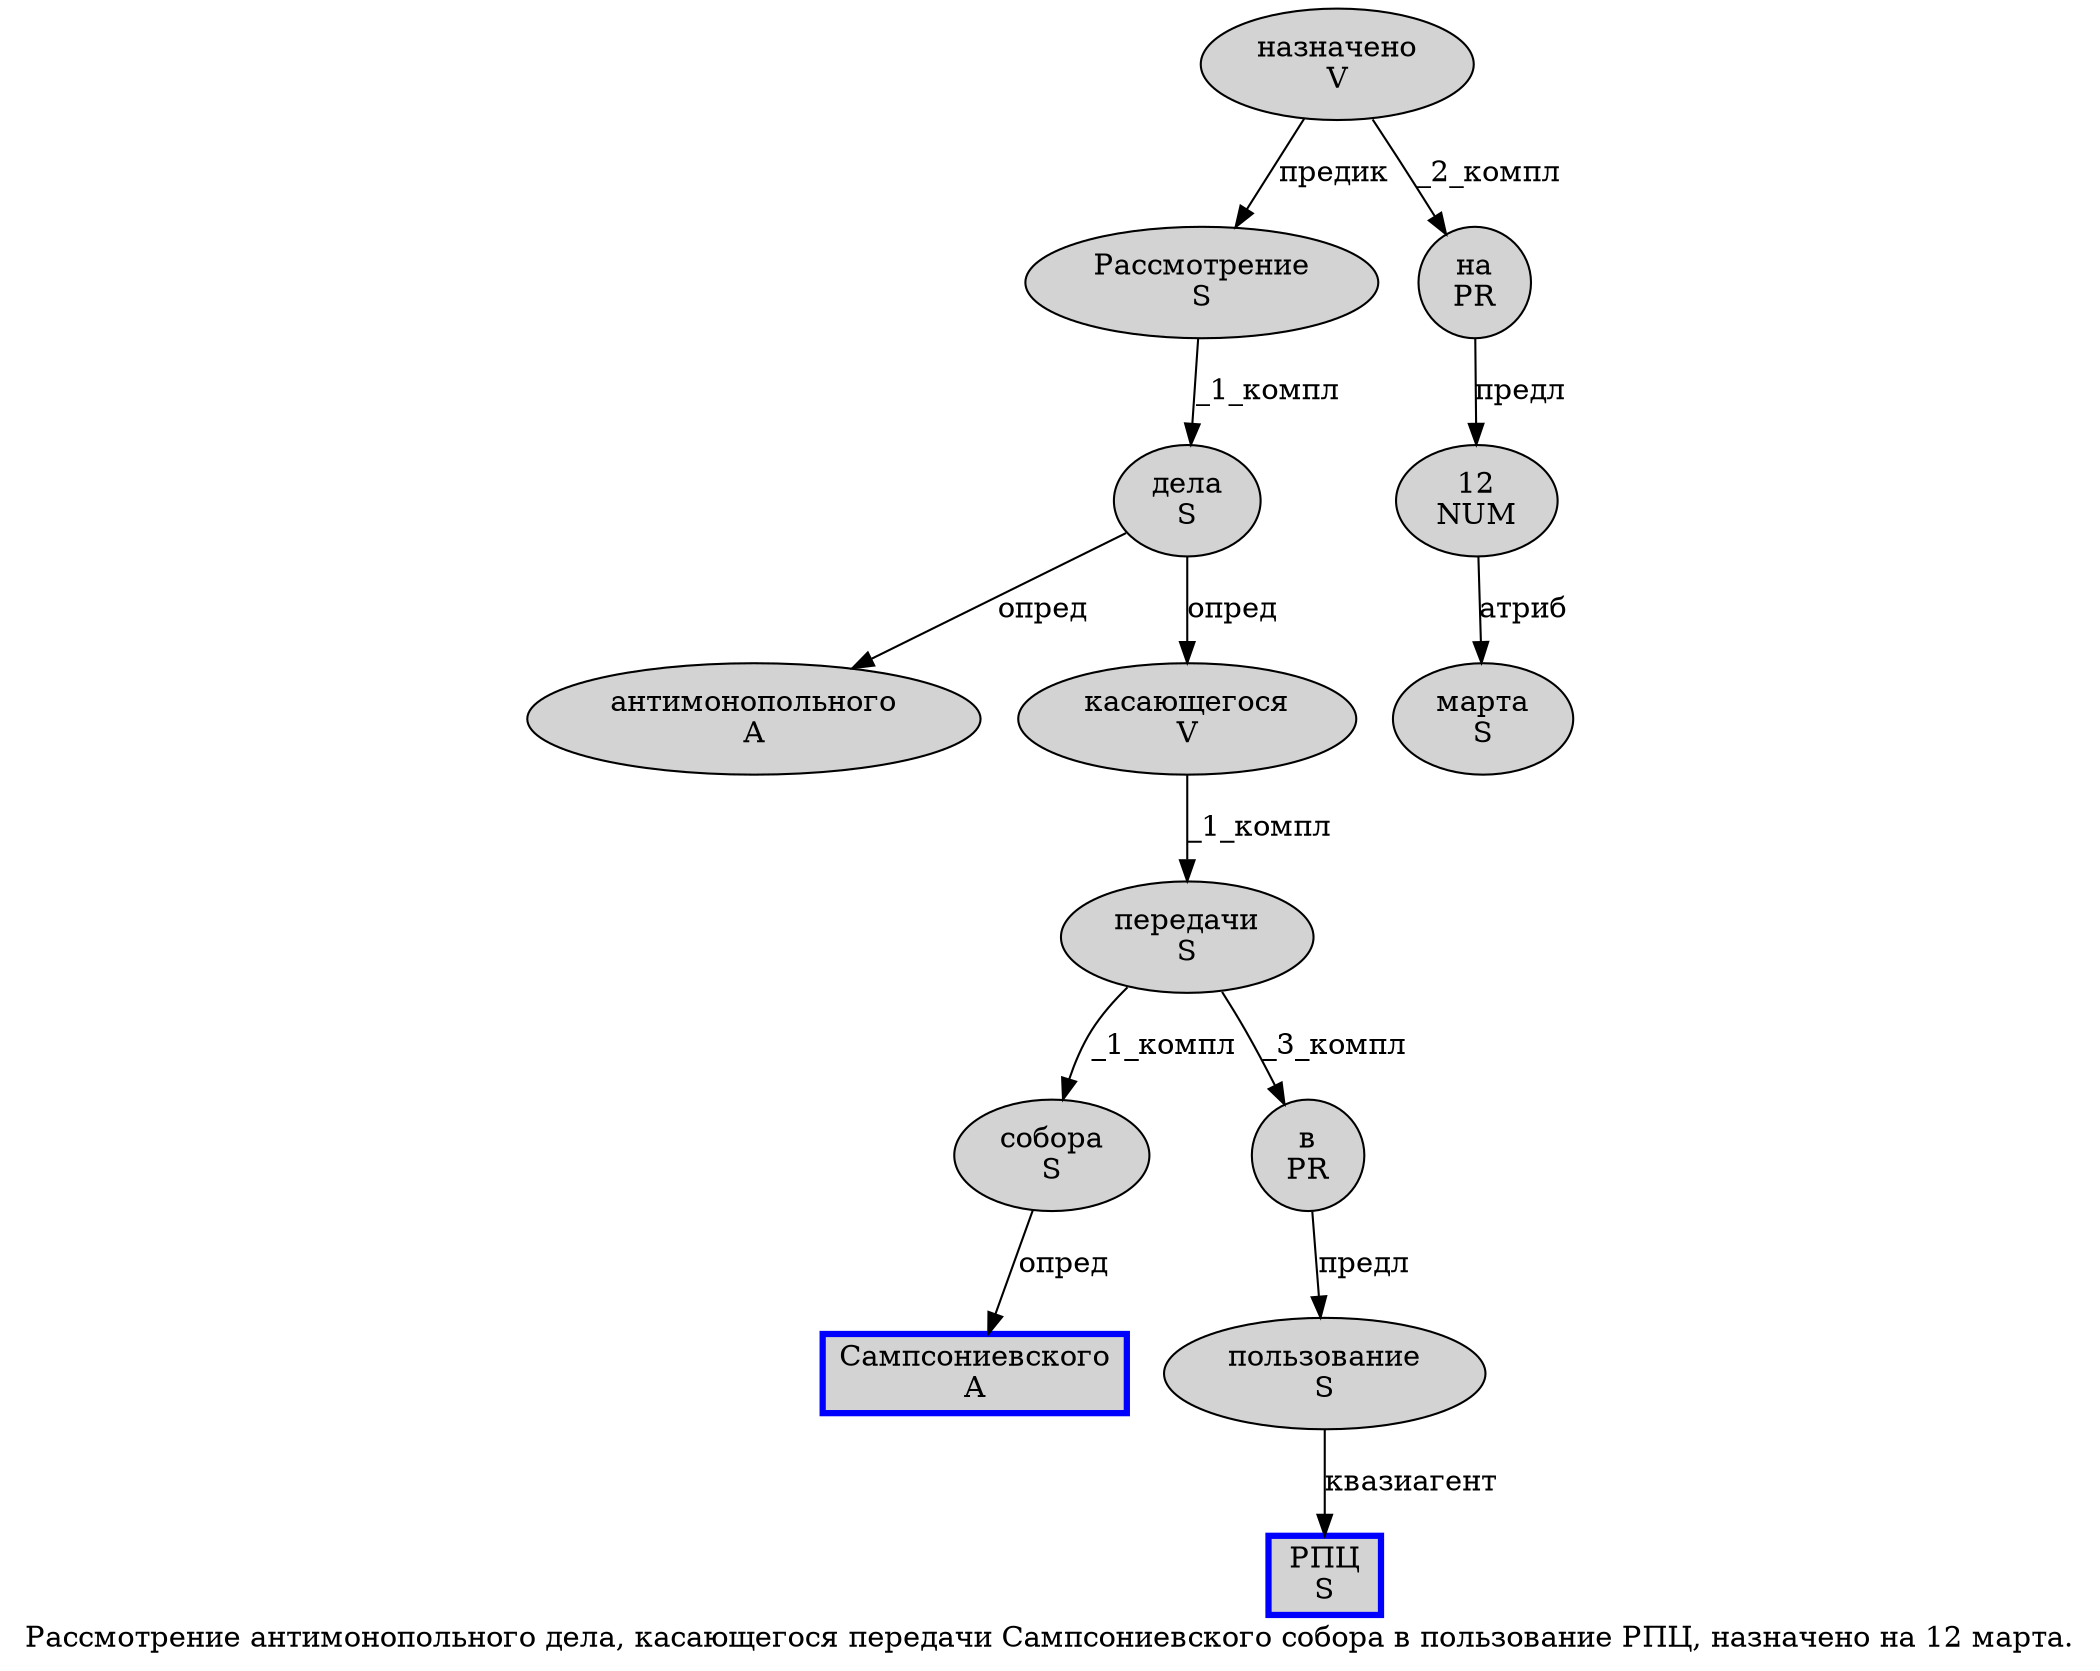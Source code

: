 digraph SENTENCE_688 {
	graph [label="Рассмотрение антимонопольного дела, касающегося передачи Сампсониевского собора в пользование РПЦ, назначено на 12 марта."]
	node [style=filled]
		0 [label="Рассмотрение
S" color="" fillcolor=lightgray penwidth=1 shape=ellipse]
		1 [label="антимонопольного
A" color="" fillcolor=lightgray penwidth=1 shape=ellipse]
		2 [label="дела
S" color="" fillcolor=lightgray penwidth=1 shape=ellipse]
		4 [label="касающегося
V" color="" fillcolor=lightgray penwidth=1 shape=ellipse]
		5 [label="передачи
S" color="" fillcolor=lightgray penwidth=1 shape=ellipse]
		6 [label="Сампсониевского
A" color=blue fillcolor=lightgray penwidth=3 shape=box]
		7 [label="собора
S" color="" fillcolor=lightgray penwidth=1 shape=ellipse]
		8 [label="в
PR" color="" fillcolor=lightgray penwidth=1 shape=ellipse]
		9 [label="пользование
S" color="" fillcolor=lightgray penwidth=1 shape=ellipse]
		10 [label="РПЦ
S" color=blue fillcolor=lightgray penwidth=3 shape=box]
		12 [label="назначено
V" color="" fillcolor=lightgray penwidth=1 shape=ellipse]
		13 [label="на
PR" color="" fillcolor=lightgray penwidth=1 shape=ellipse]
		14 [label="12
NUM" color="" fillcolor=lightgray penwidth=1 shape=ellipse]
		15 [label="марта
S" color="" fillcolor=lightgray penwidth=1 shape=ellipse]
			5 -> 7 [label="_1_компл"]
			5 -> 8 [label="_3_компл"]
			12 -> 0 [label="предик"]
			12 -> 13 [label="_2_компл"]
			8 -> 9 [label="предл"]
			14 -> 15 [label="атриб"]
			4 -> 5 [label="_1_компл"]
			7 -> 6 [label="опред"]
			9 -> 10 [label="квазиагент"]
			2 -> 1 [label="опред"]
			2 -> 4 [label="опред"]
			13 -> 14 [label="предл"]
			0 -> 2 [label="_1_компл"]
}